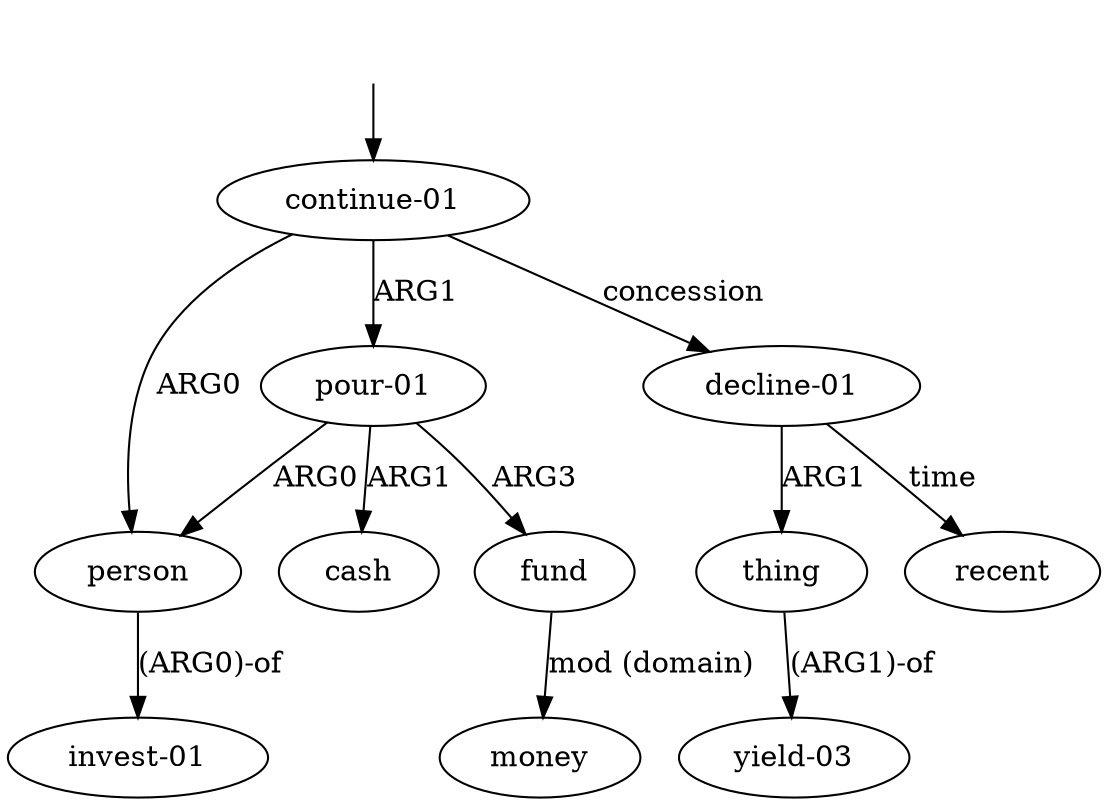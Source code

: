 digraph "20004010" {
  top [ style=invis ];
  top -> 0;
  0 [ label=<<table align="center" border="0" cellspacing="0"><tr><td colspan="2">continue-01</td></tr></table>> ];
  1 [ label=<<table align="center" border="0" cellspacing="0"><tr><td colspan="2">person</td></tr></table>> ];
  2 [ label=<<table align="center" border="0" cellspacing="0"><tr><td colspan="2">invest-01</td></tr></table>> ];
  3 [ label=<<table align="center" border="0" cellspacing="0"><tr><td colspan="2">pour-01</td></tr></table>> ];
  4 [ label=<<table align="center" border="0" cellspacing="0"><tr><td colspan="2">cash</td></tr></table>> ];
  5 [ label=<<table align="center" border="0" cellspacing="0"><tr><td colspan="2">fund</td></tr></table>> ];
  6 [ label=<<table align="center" border="0" cellspacing="0"><tr><td colspan="2">money</td></tr></table>> ];
  7 [ label=<<table align="center" border="0" cellspacing="0"><tr><td colspan="2">decline-01</td></tr></table>> ];
  8 [ label=<<table align="center" border="0" cellspacing="0"><tr><td colspan="2">thing</td></tr></table>> ];
  9 [ label=<<table align="center" border="0" cellspacing="0"><tr><td colspan="2">yield-03</td></tr></table>> ];
  10 [ label=<<table align="center" border="0" cellspacing="0"><tr><td colspan="2">recent</td></tr></table>> ];
  3 -> 4 [ label="ARG1" ];
  7 -> 8 [ label="ARG1" ];
  8 -> 9 [ label="(ARG1)-of" ];
  1 -> 2 [ label="(ARG0)-of" ];
  5 -> 6 [ label="mod (domain)" ];
  3 -> 5 [ label="ARG3" ];
  0 -> 7 [ label="concession" ];
  0 -> 3 [ label="ARG1" ];
  7 -> 10 [ label="time" ];
  3 -> 1 [ label="ARG0" ];
  0 -> 1 [ label="ARG0" ];
}

